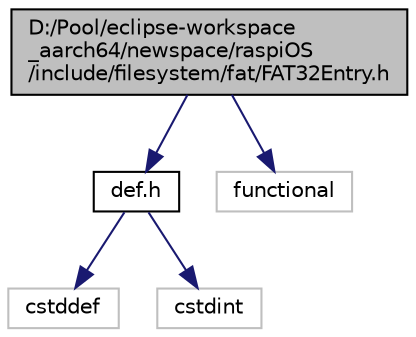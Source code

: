 digraph "D:/Pool/eclipse-workspace_aarch64/newspace/raspiOS/include/filesystem/fat/FAT32Entry.h"
{
  edge [fontname="Helvetica",fontsize="10",labelfontname="Helvetica",labelfontsize="10"];
  node [fontname="Helvetica",fontsize="10",shape=record];
  Node987 [label="D:/Pool/eclipse-workspace\l_aarch64/newspace/raspiOS\l/include/filesystem/fat/FAT32Entry.h",height=0.2,width=0.4,color="black", fillcolor="grey75", style="filled", fontcolor="black"];
  Node987 -> Node988 [color="midnightblue",fontsize="10",style="solid",fontname="Helvetica"];
  Node988 [label="def.h",height=0.2,width=0.4,color="black", fillcolor="white", style="filled",URL="$d4/da4/def_8h.html"];
  Node988 -> Node989 [color="midnightblue",fontsize="10",style="solid",fontname="Helvetica"];
  Node989 [label="cstddef",height=0.2,width=0.4,color="grey75", fillcolor="white", style="filled"];
  Node988 -> Node990 [color="midnightblue",fontsize="10",style="solid",fontname="Helvetica"];
  Node990 [label="cstdint",height=0.2,width=0.4,color="grey75", fillcolor="white", style="filled"];
  Node987 -> Node991 [color="midnightblue",fontsize="10",style="solid",fontname="Helvetica"];
  Node991 [label="functional",height=0.2,width=0.4,color="grey75", fillcolor="white", style="filled"];
}
